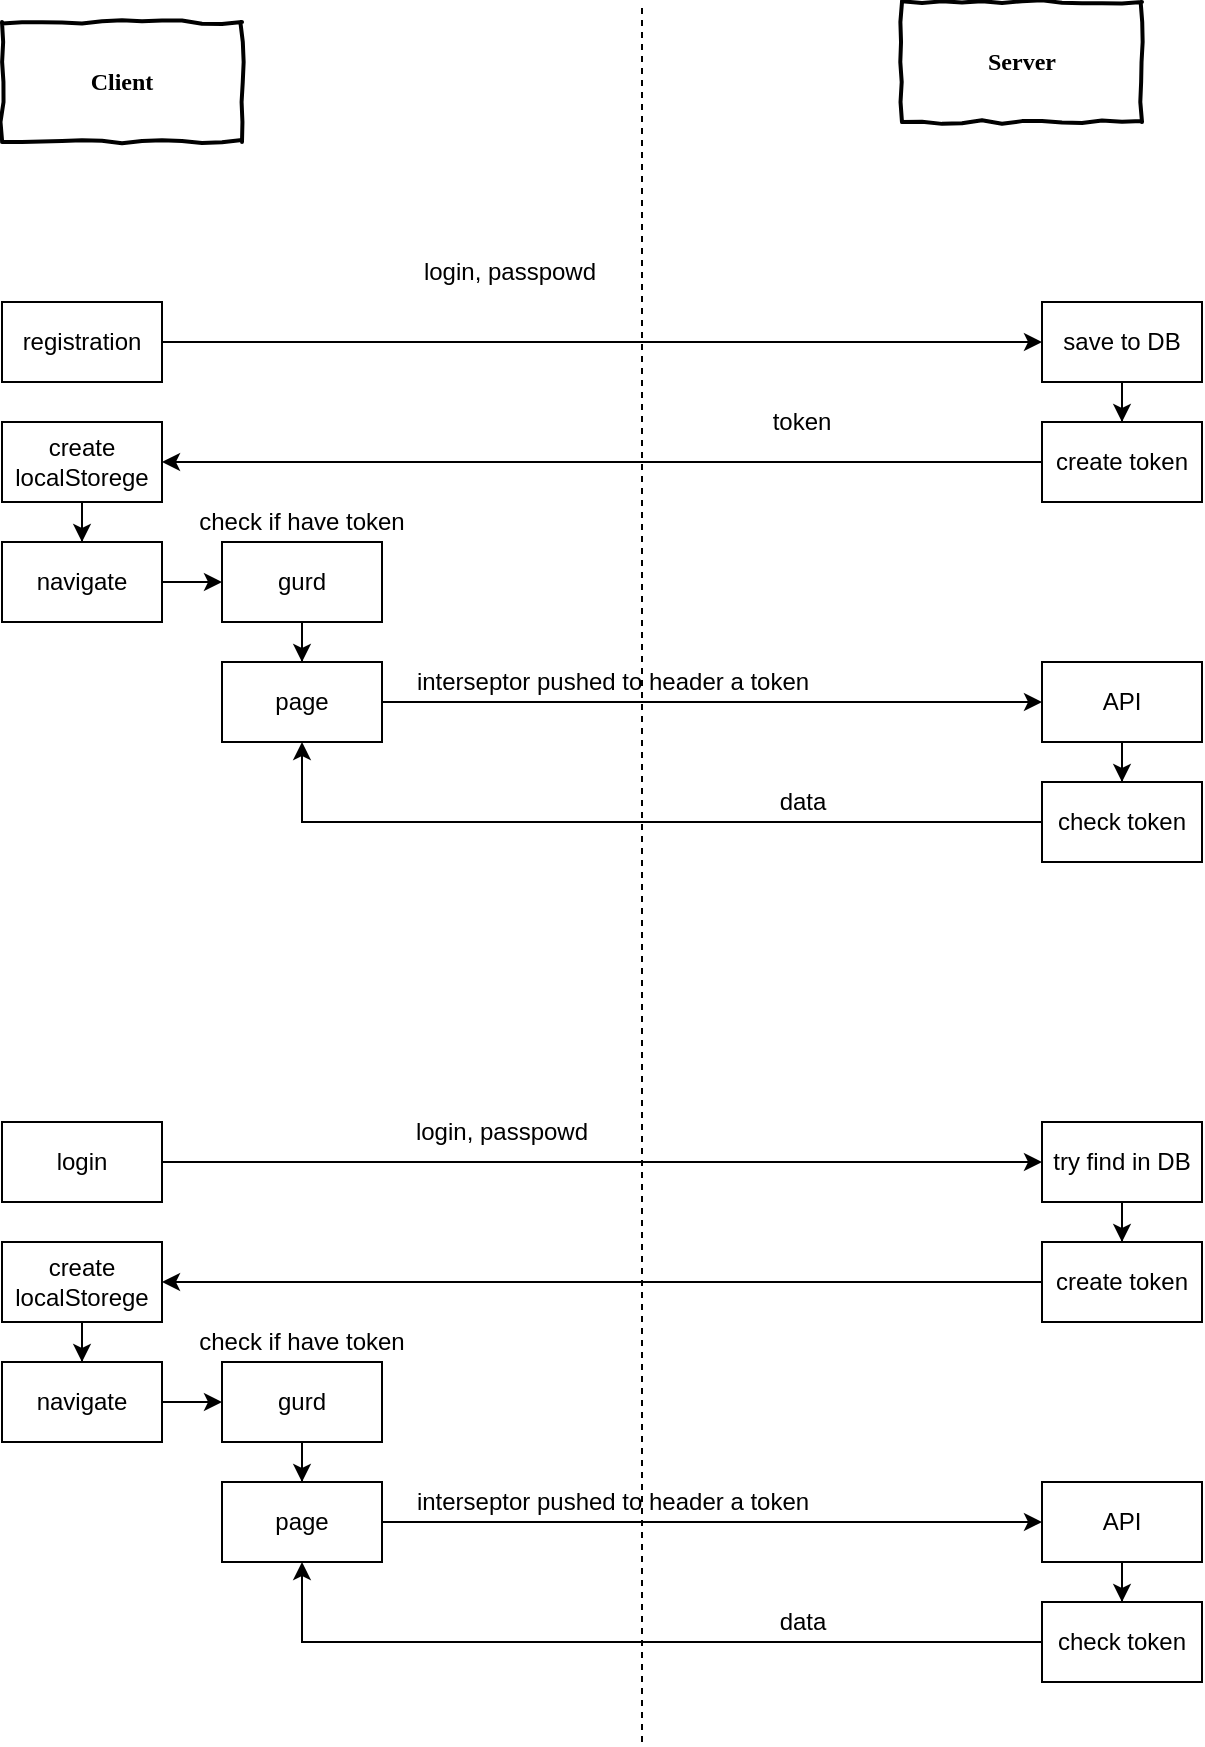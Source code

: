 <mxfile version="13.0.3" type="device" pages="2"><diagram id="yl9nOYH0sTT6Fh87tGFZ" name="token"><mxGraphModel dx="1024" dy="592" grid="1" gridSize="10" guides="1" tooltips="1" connect="1" arrows="1" fold="1" page="1" pageScale="1" pageWidth="827" pageHeight="1169" math="0" shadow="0"><root><mxCell id="0"/><mxCell id="1" parent="0"/><mxCell id="PfuNRq1B7OBB-x33I-wZ-3" value="" style="edgeStyle=orthogonalEdgeStyle;rounded=0;orthogonalLoop=1;jettySize=auto;html=1;" parent="1" source="PfuNRq1B7OBB-x33I-wZ-1" target="PfuNRq1B7OBB-x33I-wZ-2" edge="1"><mxGeometry relative="1" as="geometry"/></mxCell><mxCell id="PfuNRq1B7OBB-x33I-wZ-1" value="registration" style="rounded=0;whiteSpace=wrap;html=1;" parent="1" vertex="1"><mxGeometry x="160" y="160" width="80" height="40" as="geometry"/></mxCell><mxCell id="PfuNRq1B7OBB-x33I-wZ-15" value="" style="edgeStyle=orthogonalEdgeStyle;rounded=0;orthogonalLoop=1;jettySize=auto;html=1;" parent="1" source="PfuNRq1B7OBB-x33I-wZ-2" target="PfuNRq1B7OBB-x33I-wZ-14" edge="1"><mxGeometry relative="1" as="geometry"/></mxCell><mxCell id="PfuNRq1B7OBB-x33I-wZ-2" value="save to DB" style="rounded=0;whiteSpace=wrap;html=1;" parent="1" vertex="1"><mxGeometry x="680" y="160" width="80" height="40" as="geometry"/></mxCell><mxCell id="PfuNRq1B7OBB-x33I-wZ-17" value="" style="edgeStyle=orthogonalEdgeStyle;rounded=0;orthogonalLoop=1;jettySize=auto;html=1;" parent="1" source="PfuNRq1B7OBB-x33I-wZ-14" target="PfuNRq1B7OBB-x33I-wZ-16" edge="1"><mxGeometry relative="1" as="geometry"/></mxCell><mxCell id="PfuNRq1B7OBB-x33I-wZ-14" value="create token" style="rounded=0;whiteSpace=wrap;html=1;" parent="1" vertex="1"><mxGeometry x="680" y="220" width="80" height="40" as="geometry"/></mxCell><mxCell id="PfuNRq1B7OBB-x33I-wZ-19" value="" style="edgeStyle=orthogonalEdgeStyle;rounded=0;orthogonalLoop=1;jettySize=auto;html=1;" parent="1" source="PfuNRq1B7OBB-x33I-wZ-16" target="PfuNRq1B7OBB-x33I-wZ-18" edge="1"><mxGeometry relative="1" as="geometry"/></mxCell><mxCell id="PfuNRq1B7OBB-x33I-wZ-16" value="create localStorege" style="rounded=0;whiteSpace=wrap;html=1;" parent="1" vertex="1"><mxGeometry x="160" y="220" width="80" height="40" as="geometry"/></mxCell><mxCell id="PfuNRq1B7OBB-x33I-wZ-21" value="" style="edgeStyle=orthogonalEdgeStyle;rounded=0;orthogonalLoop=1;jettySize=auto;html=1;" parent="1" source="PfuNRq1B7OBB-x33I-wZ-18" target="PfuNRq1B7OBB-x33I-wZ-20" edge="1"><mxGeometry relative="1" as="geometry"/></mxCell><mxCell id="PfuNRq1B7OBB-x33I-wZ-18" value="navigate" style="rounded=0;whiteSpace=wrap;html=1;" parent="1" vertex="1"><mxGeometry x="160" y="280" width="80" height="40" as="geometry"/></mxCell><mxCell id="PfuNRq1B7OBB-x33I-wZ-24" value="" style="edgeStyle=orthogonalEdgeStyle;rounded=0;orthogonalLoop=1;jettySize=auto;html=1;" parent="1" source="PfuNRq1B7OBB-x33I-wZ-20" target="PfuNRq1B7OBB-x33I-wZ-23" edge="1"><mxGeometry relative="1" as="geometry"/></mxCell><mxCell id="PfuNRq1B7OBB-x33I-wZ-20" value="gurd" style="rounded=0;whiteSpace=wrap;html=1;" parent="1" vertex="1"><mxGeometry x="270" y="280" width="80" height="40" as="geometry"/></mxCell><mxCell id="PfuNRq1B7OBB-x33I-wZ-43" value="" style="edgeStyle=orthogonalEdgeStyle;rounded=0;orthogonalLoop=1;jettySize=auto;html=1;" parent="1" source="PfuNRq1B7OBB-x33I-wZ-23" target="PfuNRq1B7OBB-x33I-wZ-42" edge="1"><mxGeometry relative="1" as="geometry"/></mxCell><mxCell id="PfuNRq1B7OBB-x33I-wZ-23" value="page" style="rounded=0;whiteSpace=wrap;html=1;" parent="1" vertex="1"><mxGeometry x="270" y="340" width="80" height="40" as="geometry"/></mxCell><mxCell id="PfuNRq1B7OBB-x33I-wZ-46" value="" style="edgeStyle=orthogonalEdgeStyle;rounded=0;orthogonalLoop=1;jettySize=auto;html=1;" parent="1" source="PfuNRq1B7OBB-x33I-wZ-42" target="PfuNRq1B7OBB-x33I-wZ-45" edge="1"><mxGeometry relative="1" as="geometry"/></mxCell><mxCell id="PfuNRq1B7OBB-x33I-wZ-42" value="API" style="rounded=0;whiteSpace=wrap;html=1;" parent="1" vertex="1"><mxGeometry x="680" y="340" width="80" height="40" as="geometry"/></mxCell><mxCell id="PfuNRq1B7OBB-x33I-wZ-47" style="edgeStyle=orthogonalEdgeStyle;rounded=0;orthogonalLoop=1;jettySize=auto;html=1;exitX=0;exitY=0.5;exitDx=0;exitDy=0;entryX=0.5;entryY=1;entryDx=0;entryDy=0;" parent="1" source="PfuNRq1B7OBB-x33I-wZ-45" target="PfuNRq1B7OBB-x33I-wZ-23" edge="1"><mxGeometry relative="1" as="geometry"><mxPoint x="310" y="390" as="targetPoint"/></mxGeometry></mxCell><mxCell id="PfuNRq1B7OBB-x33I-wZ-45" value="check token" style="rounded=0;whiteSpace=wrap;html=1;" parent="1" vertex="1"><mxGeometry x="680" y="400" width="80" height="40" as="geometry"/></mxCell><mxCell id="PfuNRq1B7OBB-x33I-wZ-26" value="" style="edgeStyle=orthogonalEdgeStyle;rounded=0;orthogonalLoop=1;jettySize=auto;html=1;" parent="1" source="PfuNRq1B7OBB-x33I-wZ-12" target="PfuNRq1B7OBB-x33I-wZ-25" edge="1"><mxGeometry relative="1" as="geometry"/></mxCell><mxCell id="PfuNRq1B7OBB-x33I-wZ-12" value="login" style="rounded=0;whiteSpace=wrap;html=1;" parent="1" vertex="1"><mxGeometry x="160" y="570" width="80" height="40" as="geometry"/></mxCell><mxCell id="PfuNRq1B7OBB-x33I-wZ-29" value="" style="edgeStyle=orthogonalEdgeStyle;rounded=0;orthogonalLoop=1;jettySize=auto;html=1;entryX=0.5;entryY=0;entryDx=0;entryDy=0;" parent="1" source="PfuNRq1B7OBB-x33I-wZ-25" target="PfuNRq1B7OBB-x33I-wZ-50" edge="1"><mxGeometry relative="1" as="geometry"><mxPoint x="720" y="630" as="targetPoint"/></mxGeometry></mxCell><mxCell id="PfuNRq1B7OBB-x33I-wZ-25" value="try find in DB" style="rounded=0;whiteSpace=wrap;html=1;" parent="1" vertex="1"><mxGeometry x="680" y="570" width="80" height="40" as="geometry"/></mxCell><mxCell id="PfuNRq1B7OBB-x33I-wZ-4" value="Client" style="html=1;whiteSpace=wrap;comic=1;strokeWidth=2;fontFamily=Comic Sans MS;fontStyle=1;align=center;" parent="1" vertex="1"><mxGeometry x="160" y="20" width="120" height="60" as="geometry"/></mxCell><mxCell id="PfuNRq1B7OBB-x33I-wZ-5" value="Server" style="html=1;whiteSpace=wrap;comic=1;strokeWidth=2;fontFamily=Comic Sans MS;fontStyle=1;align=center;" parent="1" vertex="1"><mxGeometry x="610" y="10" width="120" height="60" as="geometry"/></mxCell><mxCell id="PfuNRq1B7OBB-x33I-wZ-6" value="" style="endArrow=none;dashed=1;html=1;" parent="1" edge="1"><mxGeometry width="50" height="50" relative="1" as="geometry"><mxPoint x="480" y="880" as="sourcePoint"/><mxPoint x="480" y="10" as="targetPoint"/></mxGeometry></mxCell><mxCell id="PfuNRq1B7OBB-x33I-wZ-7" value="login, passpowd&lt;br&gt;" style="text;html=1;strokeColor=none;fillColor=none;align=center;verticalAlign=middle;whiteSpace=wrap;rounded=0;" parent="1" vertex="1"><mxGeometry x="359" y="130" width="110" height="30" as="geometry"/></mxCell><mxCell id="PfuNRq1B7OBB-x33I-wZ-22" value="check if have token" style="text;html=1;strokeColor=none;fillColor=none;align=center;verticalAlign=middle;whiteSpace=wrap;rounded=0;" parent="1" vertex="1"><mxGeometry x="255" y="260" width="110" height="20" as="geometry"/></mxCell><mxCell id="PfuNRq1B7OBB-x33I-wZ-27" value="login, passpowd&lt;br&gt;" style="text;html=1;strokeColor=none;fillColor=none;align=center;verticalAlign=middle;whiteSpace=wrap;rounded=0;" parent="1" vertex="1"><mxGeometry x="350" y="560" width="120" height="30" as="geometry"/></mxCell><mxCell id="PfuNRq1B7OBB-x33I-wZ-32" value="token" style="text;html=1;strokeColor=none;fillColor=none;align=center;verticalAlign=middle;whiteSpace=wrap;rounded=0;" parent="1" vertex="1"><mxGeometry x="540" y="210" width="40" height="20" as="geometry"/></mxCell><mxCell id="PfuNRq1B7OBB-x33I-wZ-44" value="interseptor pushed to header a token" style="text;html=1;align=center;verticalAlign=middle;resizable=0;points=[];autosize=1;" parent="1" vertex="1"><mxGeometry x="360" y="340" width="210" height="20" as="geometry"/></mxCell><mxCell id="PfuNRq1B7OBB-x33I-wZ-48" value="data" style="text;html=1;align=center;verticalAlign=middle;resizable=0;points=[];autosize=1;" parent="1" vertex="1"><mxGeometry x="540" y="400" width="40" height="20" as="geometry"/></mxCell><mxCell id="PfuNRq1B7OBB-x33I-wZ-49" value="" style="edgeStyle=orthogonalEdgeStyle;rounded=0;orthogonalLoop=1;jettySize=auto;html=1;" parent="1" source="PfuNRq1B7OBB-x33I-wZ-50" target="PfuNRq1B7OBB-x33I-wZ-52" edge="1"><mxGeometry relative="1" as="geometry"/></mxCell><mxCell id="PfuNRq1B7OBB-x33I-wZ-50" value="create token" style="rounded=0;whiteSpace=wrap;html=1;" parent="1" vertex="1"><mxGeometry x="680" y="630" width="80" height="40" as="geometry"/></mxCell><mxCell id="PfuNRq1B7OBB-x33I-wZ-51" value="" style="edgeStyle=orthogonalEdgeStyle;rounded=0;orthogonalLoop=1;jettySize=auto;html=1;" parent="1" source="PfuNRq1B7OBB-x33I-wZ-52" target="PfuNRq1B7OBB-x33I-wZ-54" edge="1"><mxGeometry relative="1" as="geometry"/></mxCell><mxCell id="PfuNRq1B7OBB-x33I-wZ-52" value="create localStorege" style="rounded=0;whiteSpace=wrap;html=1;" parent="1" vertex="1"><mxGeometry x="160" y="630" width="80" height="40" as="geometry"/></mxCell><mxCell id="PfuNRq1B7OBB-x33I-wZ-53" value="" style="edgeStyle=orthogonalEdgeStyle;rounded=0;orthogonalLoop=1;jettySize=auto;html=1;" parent="1" source="PfuNRq1B7OBB-x33I-wZ-54" target="PfuNRq1B7OBB-x33I-wZ-56" edge="1"><mxGeometry relative="1" as="geometry"/></mxCell><mxCell id="PfuNRq1B7OBB-x33I-wZ-54" value="navigate" style="rounded=0;whiteSpace=wrap;html=1;" parent="1" vertex="1"><mxGeometry x="160" y="690" width="80" height="40" as="geometry"/></mxCell><mxCell id="PfuNRq1B7OBB-x33I-wZ-55" value="" style="edgeStyle=orthogonalEdgeStyle;rounded=0;orthogonalLoop=1;jettySize=auto;html=1;" parent="1" source="PfuNRq1B7OBB-x33I-wZ-56" target="PfuNRq1B7OBB-x33I-wZ-58" edge="1"><mxGeometry relative="1" as="geometry"/></mxCell><mxCell id="PfuNRq1B7OBB-x33I-wZ-56" value="gurd" style="rounded=0;whiteSpace=wrap;html=1;" parent="1" vertex="1"><mxGeometry x="270" y="690" width="80" height="40" as="geometry"/></mxCell><mxCell id="PfuNRq1B7OBB-x33I-wZ-57" value="" style="edgeStyle=orthogonalEdgeStyle;rounded=0;orthogonalLoop=1;jettySize=auto;html=1;" parent="1" source="PfuNRq1B7OBB-x33I-wZ-58" target="PfuNRq1B7OBB-x33I-wZ-60" edge="1"><mxGeometry relative="1" as="geometry"/></mxCell><mxCell id="PfuNRq1B7OBB-x33I-wZ-58" value="page" style="rounded=0;whiteSpace=wrap;html=1;" parent="1" vertex="1"><mxGeometry x="270" y="750" width="80" height="40" as="geometry"/></mxCell><mxCell id="PfuNRq1B7OBB-x33I-wZ-59" value="" style="edgeStyle=orthogonalEdgeStyle;rounded=0;orthogonalLoop=1;jettySize=auto;html=1;" parent="1" source="PfuNRq1B7OBB-x33I-wZ-60" target="PfuNRq1B7OBB-x33I-wZ-62" edge="1"><mxGeometry relative="1" as="geometry"/></mxCell><mxCell id="PfuNRq1B7OBB-x33I-wZ-60" value="API" style="rounded=0;whiteSpace=wrap;html=1;" parent="1" vertex="1"><mxGeometry x="680" y="750" width="80" height="40" as="geometry"/></mxCell><mxCell id="PfuNRq1B7OBB-x33I-wZ-61" style="edgeStyle=orthogonalEdgeStyle;rounded=0;orthogonalLoop=1;jettySize=auto;html=1;exitX=0;exitY=0.5;exitDx=0;exitDy=0;entryX=0.5;entryY=1;entryDx=0;entryDy=0;" parent="1" source="PfuNRq1B7OBB-x33I-wZ-62" target="PfuNRq1B7OBB-x33I-wZ-58" edge="1"><mxGeometry relative="1" as="geometry"><mxPoint x="310" y="800" as="targetPoint"/></mxGeometry></mxCell><mxCell id="PfuNRq1B7OBB-x33I-wZ-62" value="check token" style="rounded=0;whiteSpace=wrap;html=1;" parent="1" vertex="1"><mxGeometry x="680" y="810" width="80" height="40" as="geometry"/></mxCell><mxCell id="PfuNRq1B7OBB-x33I-wZ-63" value="check if have token" style="text;html=1;strokeColor=none;fillColor=none;align=center;verticalAlign=middle;whiteSpace=wrap;rounded=0;" parent="1" vertex="1"><mxGeometry x="255" y="670" width="110" height="20" as="geometry"/></mxCell><mxCell id="PfuNRq1B7OBB-x33I-wZ-64" value="interseptor pushed to header a token" style="text;html=1;align=center;verticalAlign=middle;resizable=0;points=[];autosize=1;" parent="1" vertex="1"><mxGeometry x="360" y="750" width="210" height="20" as="geometry"/></mxCell><mxCell id="PfuNRq1B7OBB-x33I-wZ-65" value="data" style="text;html=1;align=center;verticalAlign=middle;resizable=0;points=[];autosize=1;" parent="1" vertex="1"><mxGeometry x="540" y="810" width="40" height="20" as="geometry"/></mxCell></root></mxGraphModel></diagram><diagram id="pHyLat9eAqQUXKVPxw96" name="refreshToken"><mxGraphModel dx="1024" dy="592" grid="1" gridSize="10" guides="1" tooltips="1" connect="1" arrows="1" fold="1" page="1" pageScale="1" pageWidth="827" pageHeight="1169" math="0" shadow="0"><root><mxCell id="y-zyU6nDyGJGBH4u_uDG-0"/><mxCell id="y-zyU6nDyGJGBH4u_uDG-1" parent="y-zyU6nDyGJGBH4u_uDG-0"/><mxCell id="pplUjVWT2FUbVCG6WVd8-0" value="" style="edgeStyle=orthogonalEdgeStyle;rounded=0;orthogonalLoop=1;jettySize=auto;html=1;" parent="y-zyU6nDyGJGBH4u_uDG-1" source="pplUjVWT2FUbVCG6WVd8-1" target="pplUjVWT2FUbVCG6WVd8-3" edge="1"><mxGeometry relative="1" as="geometry"/></mxCell><mxCell id="pplUjVWT2FUbVCG6WVd8-1" value="registration" style="rounded=0;whiteSpace=wrap;html=1;" parent="y-zyU6nDyGJGBH4u_uDG-1" vertex="1"><mxGeometry x="160" y="160" width="80" height="40" as="geometry"/></mxCell><mxCell id="pplUjVWT2FUbVCG6WVd8-2" value="" style="edgeStyle=orthogonalEdgeStyle;rounded=0;orthogonalLoop=1;jettySize=auto;html=1;" parent="y-zyU6nDyGJGBH4u_uDG-1" source="pplUjVWT2FUbVCG6WVd8-3" target="pplUjVWT2FUbVCG6WVd8-5" edge="1"><mxGeometry relative="1" as="geometry"/></mxCell><mxCell id="pplUjVWT2FUbVCG6WVd8-3" value="save to DB" style="rounded=0;whiteSpace=wrap;html=1;" parent="y-zyU6nDyGJGBH4u_uDG-1" vertex="1"><mxGeometry x="680" y="160" width="80" height="40" as="geometry"/></mxCell><mxCell id="pplUjVWT2FUbVCG6WVd8-4" value="" style="edgeStyle=orthogonalEdgeStyle;rounded=0;orthogonalLoop=1;jettySize=auto;html=1;" parent="y-zyU6nDyGJGBH4u_uDG-1" source="pplUjVWT2FUbVCG6WVd8-5" target="pplUjVWT2FUbVCG6WVd8-7" edge="1"><mxGeometry relative="1" as="geometry"/></mxCell><mxCell id="pplUjVWT2FUbVCG6WVd8-5" value="create token" style="rounded=0;whiteSpace=wrap;html=1;" parent="y-zyU6nDyGJGBH4u_uDG-1" vertex="1"><mxGeometry x="680" y="220" width="80" height="40" as="geometry"/></mxCell><mxCell id="pplUjVWT2FUbVCG6WVd8-6" value="" style="edgeStyle=orthogonalEdgeStyle;rounded=0;orthogonalLoop=1;jettySize=auto;html=1;" parent="y-zyU6nDyGJGBH4u_uDG-1" source="pplUjVWT2FUbVCG6WVd8-7" target="pplUjVWT2FUbVCG6WVd8-9" edge="1"><mxGeometry relative="1" as="geometry"/></mxCell><mxCell id="pplUjVWT2FUbVCG6WVd8-7" value="create localStorege" style="rounded=0;whiteSpace=wrap;html=1;" parent="y-zyU6nDyGJGBH4u_uDG-1" vertex="1"><mxGeometry x="160" y="220" width="80" height="40" as="geometry"/></mxCell><mxCell id="pplUjVWT2FUbVCG6WVd8-8" value="" style="edgeStyle=orthogonalEdgeStyle;rounded=0;orthogonalLoop=1;jettySize=auto;html=1;" parent="y-zyU6nDyGJGBH4u_uDG-1" source="pplUjVWT2FUbVCG6WVd8-9" target="pplUjVWT2FUbVCG6WVd8-11" edge="1"><mxGeometry relative="1" as="geometry"/></mxCell><mxCell id="pplUjVWT2FUbVCG6WVd8-9" value="navigate" style="rounded=0;whiteSpace=wrap;html=1;" parent="y-zyU6nDyGJGBH4u_uDG-1" vertex="1"><mxGeometry x="160" y="280" width="80" height="40" as="geometry"/></mxCell><mxCell id="pplUjVWT2FUbVCG6WVd8-10" value="" style="edgeStyle=orthogonalEdgeStyle;rounded=0;orthogonalLoop=1;jettySize=auto;html=1;" parent="y-zyU6nDyGJGBH4u_uDG-1" source="pplUjVWT2FUbVCG6WVd8-11" target="pplUjVWT2FUbVCG6WVd8-13" edge="1"><mxGeometry relative="1" as="geometry"/></mxCell><mxCell id="pplUjVWT2FUbVCG6WVd8-11" value="gurd" style="rounded=0;whiteSpace=wrap;html=1;" parent="y-zyU6nDyGJGBH4u_uDG-1" vertex="1"><mxGeometry x="270" y="280" width="80" height="40" as="geometry"/></mxCell><mxCell id="pplUjVWT2FUbVCG6WVd8-12" value="" style="edgeStyle=orthogonalEdgeStyle;rounded=0;orthogonalLoop=1;jettySize=auto;html=1;" parent="y-zyU6nDyGJGBH4u_uDG-1" source="pplUjVWT2FUbVCG6WVd8-13" target="pplUjVWT2FUbVCG6WVd8-15" edge="1"><mxGeometry relative="1" as="geometry"/></mxCell><mxCell id="pplUjVWT2FUbVCG6WVd8-13" value="page" style="rounded=0;whiteSpace=wrap;html=1;" parent="y-zyU6nDyGJGBH4u_uDG-1" vertex="1"><mxGeometry x="270" y="340" width="80" height="40" as="geometry"/></mxCell><mxCell id="pplUjVWT2FUbVCG6WVd8-14" value="" style="edgeStyle=orthogonalEdgeStyle;rounded=0;orthogonalLoop=1;jettySize=auto;html=1;" parent="y-zyU6nDyGJGBH4u_uDG-1" source="pplUjVWT2FUbVCG6WVd8-15" target="pplUjVWT2FUbVCG6WVd8-17" edge="1"><mxGeometry relative="1" as="geometry"/></mxCell><mxCell id="pplUjVWT2FUbVCG6WVd8-15" value="API" style="rounded=0;whiteSpace=wrap;html=1;" parent="y-zyU6nDyGJGBH4u_uDG-1" vertex="1"><mxGeometry x="680" y="340" width="80" height="40" as="geometry"/></mxCell><mxCell id="pplUjVWT2FUbVCG6WVd8-16" style="edgeStyle=orthogonalEdgeStyle;rounded=0;orthogonalLoop=1;jettySize=auto;html=1;exitX=0;exitY=0.5;exitDx=0;exitDy=0;entryX=0.5;entryY=1;entryDx=0;entryDy=0;" parent="y-zyU6nDyGJGBH4u_uDG-1" source="pplUjVWT2FUbVCG6WVd8-17" target="pplUjVWT2FUbVCG6WVd8-13" edge="1"><mxGeometry relative="1" as="geometry"><mxPoint x="310" y="390" as="targetPoint"/></mxGeometry></mxCell><mxCell id="pplUjVWT2FUbVCG6WVd8-17" value="check token" style="rounded=0;whiteSpace=wrap;html=1;" parent="y-zyU6nDyGJGBH4u_uDG-1" vertex="1"><mxGeometry x="680" y="400" width="80" height="40" as="geometry"/></mxCell><mxCell id="pplUjVWT2FUbVCG6WVd8-18" value="" style="edgeStyle=orthogonalEdgeStyle;rounded=0;orthogonalLoop=1;jettySize=auto;html=1;" parent="y-zyU6nDyGJGBH4u_uDG-1" source="pplUjVWT2FUbVCG6WVd8-19" target="pplUjVWT2FUbVCG6WVd8-21" edge="1"><mxGeometry relative="1" as="geometry"/></mxCell><mxCell id="pplUjVWT2FUbVCG6WVd8-19" value="login" style="rounded=0;whiteSpace=wrap;html=1;" parent="y-zyU6nDyGJGBH4u_uDG-1" vertex="1"><mxGeometry x="160" y="570" width="80" height="40" as="geometry"/></mxCell><mxCell id="pplUjVWT2FUbVCG6WVd8-20" value="" style="edgeStyle=orthogonalEdgeStyle;rounded=0;orthogonalLoop=1;jettySize=auto;html=1;entryX=0.5;entryY=0;entryDx=0;entryDy=0;" parent="y-zyU6nDyGJGBH4u_uDG-1" source="pplUjVWT2FUbVCG6WVd8-21" target="pplUjVWT2FUbVCG6WVd8-32" edge="1"><mxGeometry relative="1" as="geometry"><mxPoint x="720" y="630" as="targetPoint"/></mxGeometry></mxCell><mxCell id="pplUjVWT2FUbVCG6WVd8-21" value="try find in DB" style="rounded=0;whiteSpace=wrap;html=1;" parent="y-zyU6nDyGJGBH4u_uDG-1" vertex="1"><mxGeometry x="600" y="570" width="80" height="40" as="geometry"/></mxCell><mxCell id="pplUjVWT2FUbVCG6WVd8-22" value="Client" style="html=1;whiteSpace=wrap;comic=1;strokeWidth=2;fontFamily=Comic Sans MS;fontStyle=1;align=center;" parent="y-zyU6nDyGJGBH4u_uDG-1" vertex="1"><mxGeometry x="160" y="20" width="120" height="60" as="geometry"/></mxCell><mxCell id="pplUjVWT2FUbVCG6WVd8-23" value="Server" style="html=1;whiteSpace=wrap;comic=1;strokeWidth=2;fontFamily=Comic Sans MS;fontStyle=1;align=center;" parent="y-zyU6nDyGJGBH4u_uDG-1" vertex="1"><mxGeometry x="610" y="10" width="120" height="60" as="geometry"/></mxCell><mxCell id="pplUjVWT2FUbVCG6WVd8-24" value="" style="endArrow=none;dashed=1;html=1;" parent="y-zyU6nDyGJGBH4u_uDG-1" edge="1"><mxGeometry width="50" height="50" relative="1" as="geometry"><mxPoint x="480" y="1270" as="sourcePoint"/><mxPoint x="480" y="10" as="targetPoint"/></mxGeometry></mxCell><mxCell id="pplUjVWT2FUbVCG6WVd8-25" value="login, passpowd&lt;br&gt;" style="text;html=1;strokeColor=none;fillColor=none;align=center;verticalAlign=middle;whiteSpace=wrap;rounded=0;" parent="y-zyU6nDyGJGBH4u_uDG-1" vertex="1"><mxGeometry x="359" y="130" width="110" height="30" as="geometry"/></mxCell><mxCell id="pplUjVWT2FUbVCG6WVd8-26" value="check if have token" style="text;html=1;strokeColor=none;fillColor=none;align=center;verticalAlign=middle;whiteSpace=wrap;rounded=0;" parent="y-zyU6nDyGJGBH4u_uDG-1" vertex="1"><mxGeometry x="255" y="260" width="110" height="20" as="geometry"/></mxCell><mxCell id="pplUjVWT2FUbVCG6WVd8-27" value="login, passpowd&lt;br&gt;" style="text;html=1;strokeColor=none;fillColor=none;align=center;verticalAlign=middle;whiteSpace=wrap;rounded=0;" parent="y-zyU6nDyGJGBH4u_uDG-1" vertex="1"><mxGeometry x="350" y="560" width="120" height="30" as="geometry"/></mxCell><mxCell id="pplUjVWT2FUbVCG6WVd8-28" value="token" style="text;html=1;strokeColor=none;fillColor=none;align=center;verticalAlign=middle;whiteSpace=wrap;rounded=0;" parent="y-zyU6nDyGJGBH4u_uDG-1" vertex="1"><mxGeometry x="540" y="210" width="40" height="20" as="geometry"/></mxCell><mxCell id="pplUjVWT2FUbVCG6WVd8-29" value="interseptor pushed to header a token" style="text;html=1;align=center;verticalAlign=middle;resizable=0;points=[];autosize=1;" parent="y-zyU6nDyGJGBH4u_uDG-1" vertex="1"><mxGeometry x="360" y="340" width="210" height="20" as="geometry"/></mxCell><mxCell id="pplUjVWT2FUbVCG6WVd8-30" value="data" style="text;html=1;align=center;verticalAlign=middle;resizable=0;points=[];autosize=1;" parent="y-zyU6nDyGJGBH4u_uDG-1" vertex="1"><mxGeometry x="540" y="400" width="40" height="20" as="geometry"/></mxCell><mxCell id="pplUjVWT2FUbVCG6WVd8-51" value="" style="edgeStyle=orthogonalEdgeStyle;rounded=0;orthogonalLoop=1;jettySize=auto;html=1;" parent="y-zyU6nDyGJGBH4u_uDG-1" source="pplUjVWT2FUbVCG6WVd8-32" target="pplUjVWT2FUbVCG6WVd8-50" edge="1"><mxGeometry relative="1" as="geometry"/></mxCell><mxCell id="pplUjVWT2FUbVCG6WVd8-53" value="" style="edgeStyle=orthogonalEdgeStyle;rounded=0;orthogonalLoop=1;jettySize=auto;html=1;" parent="y-zyU6nDyGJGBH4u_uDG-1" source="pplUjVWT2FUbVCG6WVd8-32" target="pplUjVWT2FUbVCG6WVd8-52" edge="1"><mxGeometry relative="1" as="geometry"/></mxCell><mxCell id="pplUjVWT2FUbVCG6WVd8-32" value="create token" style="rounded=0;whiteSpace=wrap;html=1;" parent="y-zyU6nDyGJGBH4u_uDG-1" vertex="1"><mxGeometry x="600" y="640" width="80" height="40" as="geometry"/></mxCell><mxCell id="pplUjVWT2FUbVCG6WVd8-55" value="" style="edgeStyle=orthogonalEdgeStyle;rounded=0;orthogonalLoop=1;jettySize=auto;html=1;" parent="y-zyU6nDyGJGBH4u_uDG-1" source="pplUjVWT2FUbVCG6WVd8-52" target="pplUjVWT2FUbVCG6WVd8-54" edge="1"><mxGeometry relative="1" as="geometry"/></mxCell><mxCell id="pplUjVWT2FUbVCG6WVd8-52" value="refresh token" style="rounded=0;whiteSpace=wrap;html=1;" parent="y-zyU6nDyGJGBH4u_uDG-1" vertex="1"><mxGeometry x="500" y="720" width="80" height="40" as="geometry"/></mxCell><mxCell id="pplUjVWT2FUbVCG6WVd8-58" style="edgeStyle=orthogonalEdgeStyle;rounded=0;orthogonalLoop=1;jettySize=auto;html=1;exitX=0.5;exitY=1;exitDx=0;exitDy=0;entryX=0.5;entryY=0;entryDx=0;entryDy=0;" parent="y-zyU6nDyGJGBH4u_uDG-1" source="pplUjVWT2FUbVCG6WVd8-54" target="pplUjVWT2FUbVCG6WVd8-56" edge="1"><mxGeometry relative="1" as="geometry"/></mxCell><mxCell id="pplUjVWT2FUbVCG6WVd8-54" value="Update old refresh token on new one" style="rounded=0;whiteSpace=wrap;html=1;" parent="y-zyU6nDyGJGBH4u_uDG-1" vertex="1"><mxGeometry x="500" y="780" width="80" height="40" as="geometry"/></mxCell><mxCell id="pplUjVWT2FUbVCG6WVd8-57" value="" style="edgeStyle=orthogonalEdgeStyle;rounded=0;orthogonalLoop=1;jettySize=auto;html=1;" parent="y-zyU6nDyGJGBH4u_uDG-1" target="pplUjVWT2FUbVCG6WVd8-56" edge="1"><mxGeometry relative="1" as="geometry"><mxPoint x="770" y="750" as="sourcePoint"/></mxGeometry></mxCell><mxCell id="pplUjVWT2FUbVCG6WVd8-50" value="access&amp;nbsp;token" style="rounded=0;whiteSpace=wrap;html=1;" parent="y-zyU6nDyGJGBH4u_uDG-1" vertex="1"><mxGeometry x="730" y="720" width="80" height="40" as="geometry"/></mxCell><mxCell id="pplUjVWT2FUbVCG6WVd8-62" style="edgeStyle=orthogonalEdgeStyle;rounded=0;orthogonalLoop=1;jettySize=auto;html=1;exitX=0;exitY=0.5;exitDx=0;exitDy=0;entryX=1;entryY=0.5;entryDx=0;entryDy=0;" parent="y-zyU6nDyGJGBH4u_uDG-1" source="pplUjVWT2FUbVCG6WVd8-56" target="pplUjVWT2FUbVCG6WVd8-34" edge="1"><mxGeometry relative="1" as="geometry"/></mxCell><mxCell id="pplUjVWT2FUbVCG6WVd8-56" value="access&amp;nbsp;token &amp;amp; refresh token" style="rounded=0;whiteSpace=wrap;html=1;" parent="y-zyU6nDyGJGBH4u_uDG-1" vertex="1"><mxGeometry x="680" y="860" width="80" height="40" as="geometry"/></mxCell><mxCell id="pplUjVWT2FUbVCG6WVd8-33" value="" style="edgeStyle=orthogonalEdgeStyle;rounded=0;orthogonalLoop=1;jettySize=auto;html=1;" parent="y-zyU6nDyGJGBH4u_uDG-1" source="pplUjVWT2FUbVCG6WVd8-34" target="pplUjVWT2FUbVCG6WVd8-36" edge="1"><mxGeometry relative="1" as="geometry"/></mxCell><mxCell id="pplUjVWT2FUbVCG6WVd8-34" value="create localStorege" style="rounded=0;whiteSpace=wrap;html=1;" parent="y-zyU6nDyGJGBH4u_uDG-1" vertex="1"><mxGeometry x="160" y="860" width="80" height="40" as="geometry"/></mxCell><mxCell id="pplUjVWT2FUbVCG6WVd8-35" value="" style="edgeStyle=orthogonalEdgeStyle;rounded=0;orthogonalLoop=1;jettySize=auto;html=1;" parent="y-zyU6nDyGJGBH4u_uDG-1" source="pplUjVWT2FUbVCG6WVd8-36" target="pplUjVWT2FUbVCG6WVd8-38" edge="1"><mxGeometry relative="1" as="geometry"/></mxCell><mxCell id="pplUjVWT2FUbVCG6WVd8-36" value="navigate" style="rounded=0;whiteSpace=wrap;html=1;" parent="y-zyU6nDyGJGBH4u_uDG-1" vertex="1"><mxGeometry x="160" y="930" width="80" height="40" as="geometry"/></mxCell><mxCell id="pplUjVWT2FUbVCG6WVd8-37" value="" style="edgeStyle=orthogonalEdgeStyle;rounded=0;orthogonalLoop=1;jettySize=auto;html=1;entryX=0.5;entryY=0;entryDx=0;entryDy=0;" parent="y-zyU6nDyGJGBH4u_uDG-1" source="pplUjVWT2FUbVCG6WVd8-38" target="Ph7iPzqPQQZYOBWUaT9b-0" edge="1"><mxGeometry relative="1" as="geometry"><mxPoint x="374" y="1070" as="targetPoint"/></mxGeometry></mxCell><mxCell id="pplUjVWT2FUbVCG6WVd8-38" value="gurd" style="rounded=0;whiteSpace=wrap;html=1;" parent="y-zyU6nDyGJGBH4u_uDG-1" vertex="1"><mxGeometry x="270" y="930" width="80" height="40" as="geometry"/></mxCell><mxCell id="pplUjVWT2FUbVCG6WVd8-40" value="page" style="rounded=0;whiteSpace=wrap;html=1;" parent="y-zyU6nDyGJGBH4u_uDG-1" vertex="1"><mxGeometry x="270" y="1050" width="80" height="40" as="geometry"/></mxCell><mxCell id="pplUjVWT2FUbVCG6WVd8-41" value="" style="edgeStyle=orthogonalEdgeStyle;rounded=0;orthogonalLoop=1;jettySize=auto;html=1;" parent="y-zyU6nDyGJGBH4u_uDG-1" source="pplUjVWT2FUbVCG6WVd8-42" target="pplUjVWT2FUbVCG6WVd8-44" edge="1"><mxGeometry relative="1" as="geometry"/></mxCell><mxCell id="pplUjVWT2FUbVCG6WVd8-42" value="API" style="rounded=0;whiteSpace=wrap;html=1;" parent="y-zyU6nDyGJGBH4u_uDG-1" vertex="1"><mxGeometry x="680" y="990" width="80" height="40" as="geometry"/></mxCell><mxCell id="Ph7iPzqPQQZYOBWUaT9b-4" style="edgeStyle=orthogonalEdgeStyle;rounded=0;orthogonalLoop=1;jettySize=auto;html=1;exitX=0;exitY=0.5;exitDx=0;exitDy=0;entryX=1;entryY=0.5;entryDx=0;entryDy=0;" parent="y-zyU6nDyGJGBH4u_uDG-1" source="pplUjVWT2FUbVCG6WVd8-44" target="pplUjVWT2FUbVCG6WVd8-40" edge="1"><mxGeometry relative="1" as="geometry"/></mxCell><mxCell id="pplUjVWT2FUbVCG6WVd8-44" value="check token" style="rounded=0;whiteSpace=wrap;html=1;" parent="y-zyU6nDyGJGBH4u_uDG-1" vertex="1"><mxGeometry x="680" y="1050" width="80" height="40" as="geometry"/></mxCell><mxCell id="pplUjVWT2FUbVCG6WVd8-45" value="check if have access token" style="text;html=1;strokeColor=none;fillColor=none;align=center;verticalAlign=middle;whiteSpace=wrap;rounded=0;" parent="y-zyU6nDyGJGBH4u_uDG-1" vertex="1"><mxGeometry x="255" y="900" width="110" height="20" as="geometry"/></mxCell><mxCell id="pplUjVWT2FUbVCG6WVd8-46" value="token in header" style="text;html=1;align=center;verticalAlign=middle;resizable=0;points=[];autosize=1;" parent="y-zyU6nDyGJGBH4u_uDG-1" vertex="1"><mxGeometry x="415" y="990" width="100" height="20" as="geometry"/></mxCell><mxCell id="pplUjVWT2FUbVCG6WVd8-47" value="data" style="text;html=1;align=center;verticalAlign=middle;resizable=0;points=[];autosize=1;" parent="y-zyU6nDyGJGBH4u_uDG-1" vertex="1"><mxGeometry x="540" y="1050" width="40" height="20" as="geometry"/></mxCell><mxCell id="pplUjVWT2FUbVCG6WVd8-61" value="uuid" style="text;html=1;align=center;verticalAlign=middle;resizable=0;points=[];autosize=1;" parent="y-zyU6nDyGJGBH4u_uDG-1" vertex="1"><mxGeometry x="500" y="680" width="40" height="20" as="geometry"/></mxCell><mxCell id="pplUjVWT2FUbVCG6WVd8-65" value="" style="endArrow=classic;html=1;exitX=0.5;exitY=1;exitDx=0;exitDy=0;entryX=1;entryY=0.5;entryDx=0;entryDy=0;" parent="y-zyU6nDyGJGBH4u_uDG-1" source="pplUjVWT2FUbVCG6WVd8-44" target="Ph7iPzqPQQZYOBWUaT9b-5" edge="1"><mxGeometry width="50" height="50" relative="1" as="geometry"><mxPoint x="720" y="1130" as="sourcePoint"/><mxPoint x="410" y="1120" as="targetPoint"/><Array as="points"><mxPoint x="720" y="1120"/></Array></mxGeometry></mxCell><mxCell id="pplUjVWT2FUbVCG6WVd8-66" value="Error" style="text;html=1;align=center;verticalAlign=middle;resizable=0;points=[];autosize=1;" parent="y-zyU6nDyGJGBH4u_uDG-1" vertex="1"><mxGeometry x="540" y="1100" width="40" height="20" as="geometry"/></mxCell><mxCell id="Ph7iPzqPQQZYOBWUaT9b-3" style="edgeStyle=orthogonalEdgeStyle;rounded=0;orthogonalLoop=1;jettySize=auto;html=1;exitX=1;exitY=0.5;exitDx=0;exitDy=0;" parent="y-zyU6nDyGJGBH4u_uDG-1" source="Ph7iPzqPQQZYOBWUaT9b-0" target="pplUjVWT2FUbVCG6WVd8-42" edge="1"><mxGeometry relative="1" as="geometry"/></mxCell><mxCell id="Ph7iPzqPQQZYOBWUaT9b-0" value="Interseptor" style="rounded=0;whiteSpace=wrap;html=1;" parent="y-zyU6nDyGJGBH4u_uDG-1" vertex="1"><mxGeometry x="270" y="990" width="80" height="40" as="geometry"/></mxCell><mxCell id="Ph7iPzqPQQZYOBWUaT9b-5" value="Interseptor" style="rounded=0;whiteSpace=wrap;html=1;" parent="y-zyU6nDyGJGBH4u_uDG-1" vertex="1"><mxGeometry x="370" y="1100" width="80" height="40" as="geometry"/></mxCell><mxCell id="Ph7iPzqPQQZYOBWUaT9b-6" value="" style="endArrow=classic;html=1;exitX=0.5;exitY=1;exitDx=0;exitDy=0;" parent="y-zyU6nDyGJGBH4u_uDG-1" source="Ph7iPzqPQQZYOBWUaT9b-5" edge="1"><mxGeometry width="50" height="50" relative="1" as="geometry"><mxPoint x="416" y="1169" as="sourcePoint"/><mxPoint x="680" y="1180" as="targetPoint"/><Array as="points"><mxPoint x="410" y="1180"/></Array></mxGeometry></mxCell><mxCell id="Ph7iPzqPQQZYOBWUaT9b-7" value="/refresh-token" style="rounded=0;whiteSpace=wrap;html=1;" parent="y-zyU6nDyGJGBH4u_uDG-1" vertex="1"><mxGeometry x="680" y="1160" width="80" height="40" as="geometry"/></mxCell><mxCell id="Ph7iPzqPQQZYOBWUaT9b-8" value="refresh token" style="text;html=1;align=center;verticalAlign=middle;resizable=0;points=[];autosize=1;" parent="y-zyU6nDyGJGBH4u_uDG-1" vertex="1"><mxGeometry x="504" y="1155" width="90" height="20" as="geometry"/></mxCell><mxCell id="Ph7iPzqPQQZYOBWUaT9b-11" value="page" style="rounded=0;whiteSpace=wrap;html=1;" parent="y-zyU6nDyGJGBH4u_uDG-1" vertex="1"><mxGeometry x="270" y="1210" width="80" height="40" as="geometry"/></mxCell><mxCell id="Ph7iPzqPQQZYOBWUaT9b-13" value="" style="endArrow=classic;html=1;exitX=0.5;exitY=1;exitDx=0;exitDy=0;entryX=1;entryY=0.5;entryDx=0;entryDy=0;" parent="y-zyU6nDyGJGBH4u_uDG-1" source="Ph7iPzqPQQZYOBWUaT9b-7" target="Ph7iPzqPQQZYOBWUaT9b-11" edge="1"><mxGeometry width="50" height="50" relative="1" as="geometry"><mxPoint x="720" y="1220" as="sourcePoint"/><mxPoint x="450" y="1250" as="targetPoint"/><Array as="points"><mxPoint x="720" y="1230"/></Array></mxGeometry></mxCell><mxCell id="Ph7iPzqPQQZYOBWUaT9b-14" value="new token" style="text;html=1;align=center;verticalAlign=middle;resizable=0;points=[];autosize=1;" parent="y-zyU6nDyGJGBH4u_uDG-1" vertex="1"><mxGeometry x="730" y="1210" width="70" height="20" as="geometry"/></mxCell><mxCell id="Ph7iPzqPQQZYOBWUaT9b-15" value="data" style="text;html=1;align=center;verticalAlign=middle;resizable=0;points=[];autosize=1;" parent="y-zyU6nDyGJGBH4u_uDG-1" vertex="1"><mxGeometry x="540" y="1210" width="40" height="20" as="geometry"/></mxCell><mxCell id="np9oPNooizlHDnwQh3eP-0" value="если подкинуть свой токен." style="text;html=1;align=center;verticalAlign=middle;resizable=0;points=[];autosize=1;fontColor=#FF6666;" vertex="1" parent="y-zyU6nDyGJGBH4u_uDG-1"><mxGeometry x="500" y="1330" width="170" height="20" as="geometry"/></mxCell></root></mxGraphModel></diagram></mxfile>